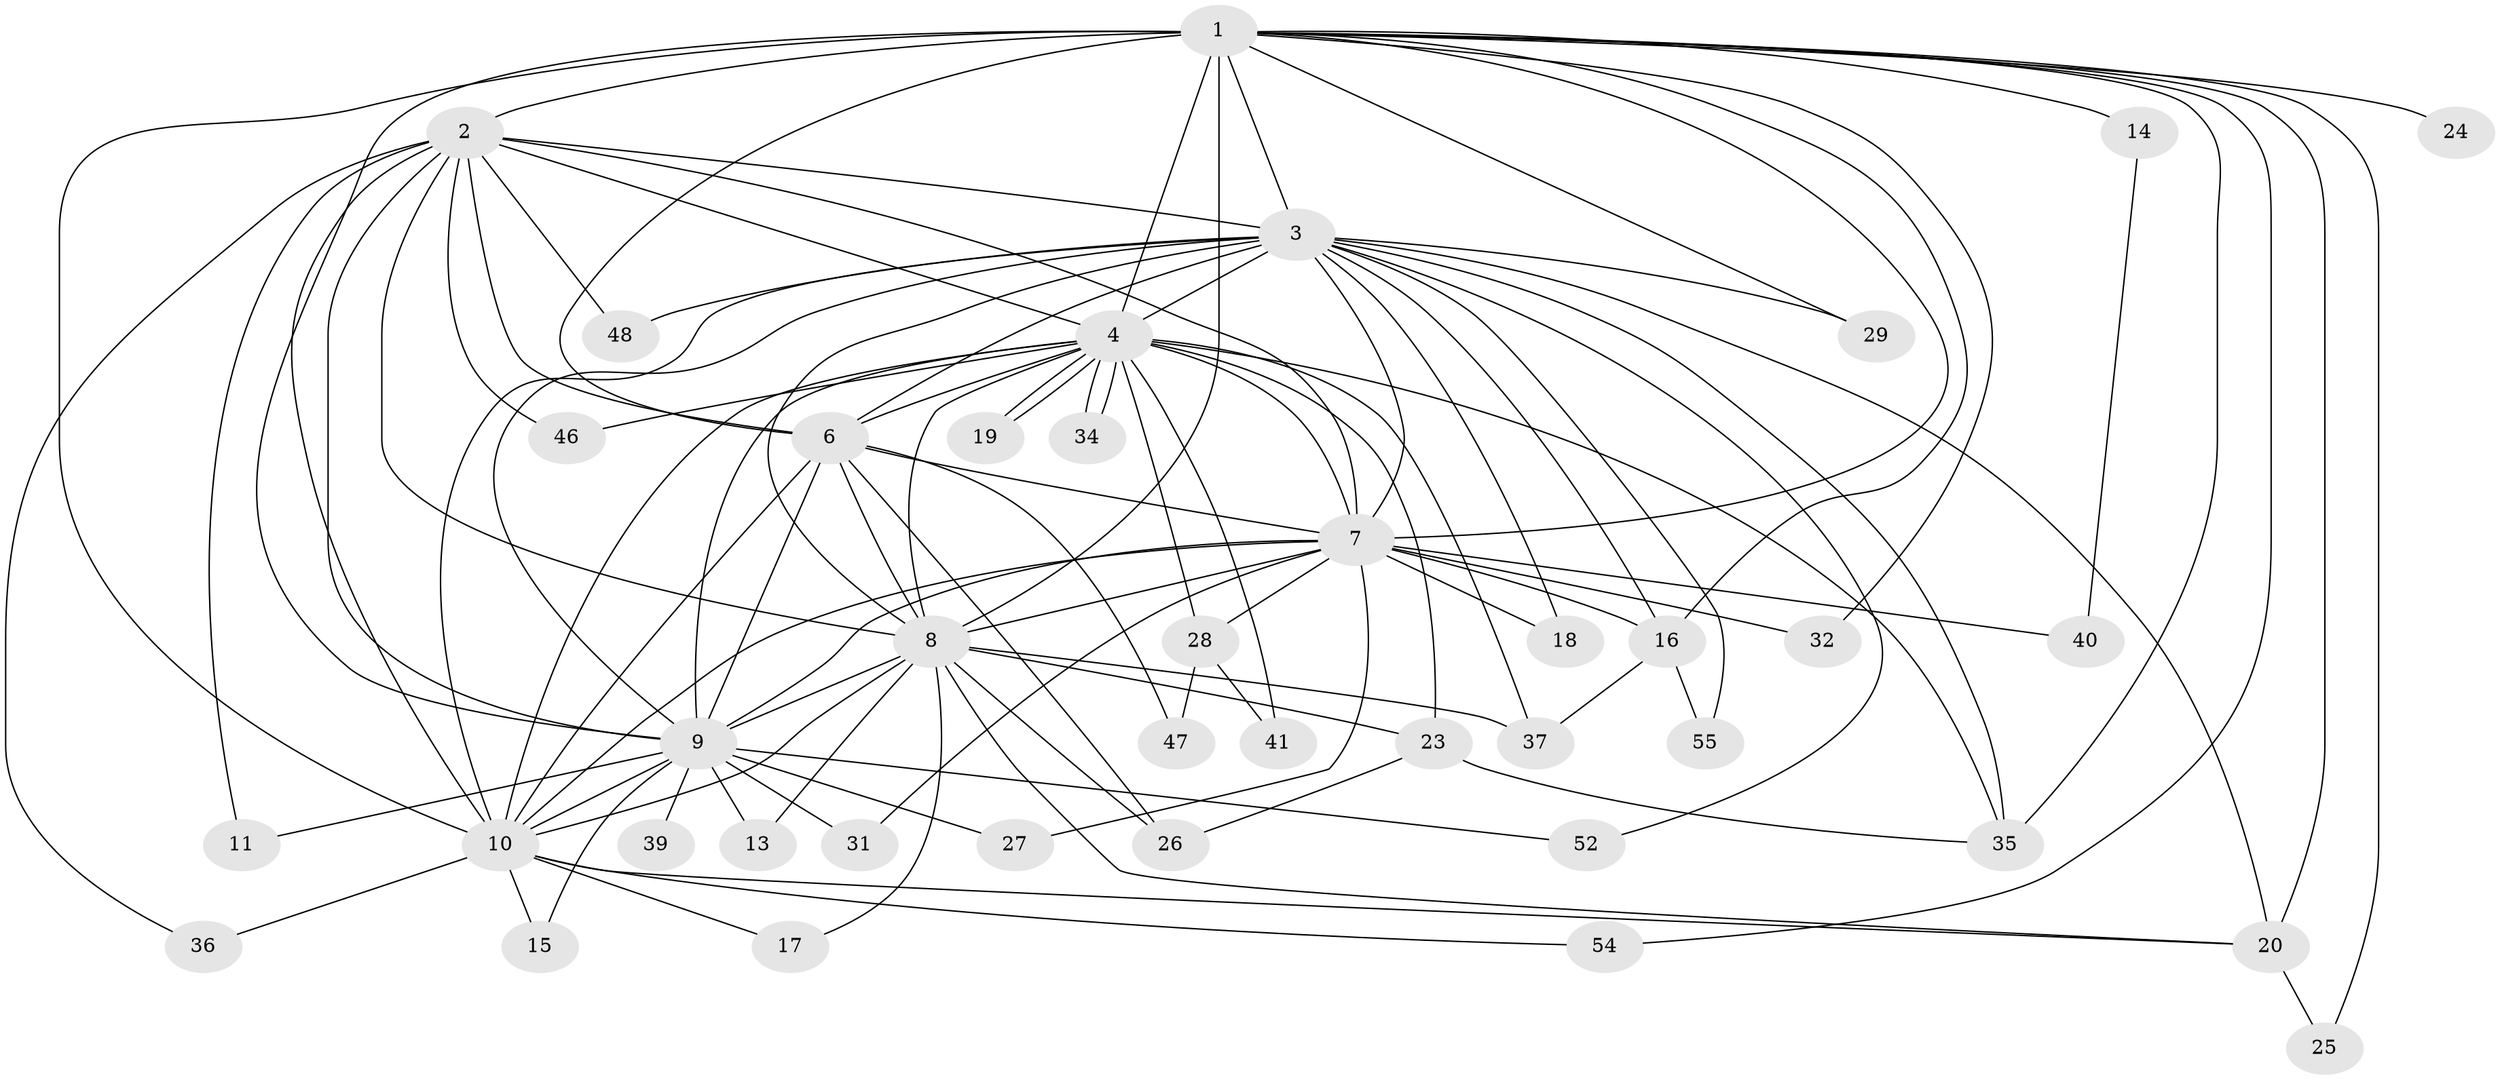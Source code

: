 // Generated by graph-tools (version 1.1) at 2025/51/02/27/25 19:51:43]
// undirected, 40 vertices, 102 edges
graph export_dot {
graph [start="1"]
  node [color=gray90,style=filled];
  1 [super="+5"];
  2 [super="+30"];
  3 [super="+12"];
  4 [super="+42"];
  6;
  7 [super="+22"];
  8 [super="+49"];
  9 [super="+33"];
  10 [super="+44"];
  11;
  13;
  14;
  15;
  16 [super="+51"];
  17;
  18;
  19;
  20 [super="+21"];
  23 [super="+50"];
  24;
  25;
  26 [super="+53"];
  27;
  28;
  29;
  31;
  32;
  34 [super="+45"];
  35 [super="+38"];
  36;
  37 [super="+43"];
  39;
  40;
  41;
  46;
  47;
  48;
  52;
  54;
  55;
  1 -- 2 [weight=3];
  1 -- 3 [weight=2];
  1 -- 4 [weight=3];
  1 -- 6 [weight=2];
  1 -- 7 [weight=2];
  1 -- 8 [weight=2];
  1 -- 9 [weight=2];
  1 -- 10 [weight=3];
  1 -- 14 [weight=2];
  1 -- 29;
  1 -- 54;
  1 -- 20;
  1 -- 24;
  1 -- 25;
  1 -- 32;
  1 -- 16;
  1 -- 35;
  2 -- 3;
  2 -- 4;
  2 -- 6;
  2 -- 7;
  2 -- 8;
  2 -- 9;
  2 -- 10;
  2 -- 11;
  2 -- 36;
  2 -- 48;
  2 -- 46;
  3 -- 4 [weight=2];
  3 -- 6;
  3 -- 7 [weight=2];
  3 -- 8;
  3 -- 9;
  3 -- 10;
  3 -- 16;
  3 -- 18;
  3 -- 20;
  3 -- 29;
  3 -- 35;
  3 -- 48;
  3 -- 55;
  3 -- 52;
  4 -- 6;
  4 -- 7;
  4 -- 8;
  4 -- 9;
  4 -- 10;
  4 -- 19;
  4 -- 19;
  4 -- 23;
  4 -- 28;
  4 -- 34 [weight=2];
  4 -- 34;
  4 -- 35;
  4 -- 41;
  4 -- 46;
  4 -- 37;
  6 -- 7;
  6 -- 8;
  6 -- 9;
  6 -- 10;
  6 -- 26;
  6 -- 47;
  7 -- 8;
  7 -- 9 [weight=2];
  7 -- 10;
  7 -- 16;
  7 -- 18;
  7 -- 27;
  7 -- 28;
  7 -- 31;
  7 -- 32;
  7 -- 40;
  8 -- 9;
  8 -- 10;
  8 -- 13;
  8 -- 17;
  8 -- 23;
  8 -- 37;
  8 -- 20;
  8 -- 26;
  9 -- 10;
  9 -- 11;
  9 -- 13;
  9 -- 15;
  9 -- 27;
  9 -- 31;
  9 -- 39 [weight=2];
  9 -- 52;
  10 -- 15;
  10 -- 17;
  10 -- 36;
  10 -- 54;
  10 -- 20;
  14 -- 40;
  16 -- 37;
  16 -- 55;
  20 -- 25;
  23 -- 26;
  23 -- 35;
  28 -- 41;
  28 -- 47;
}
